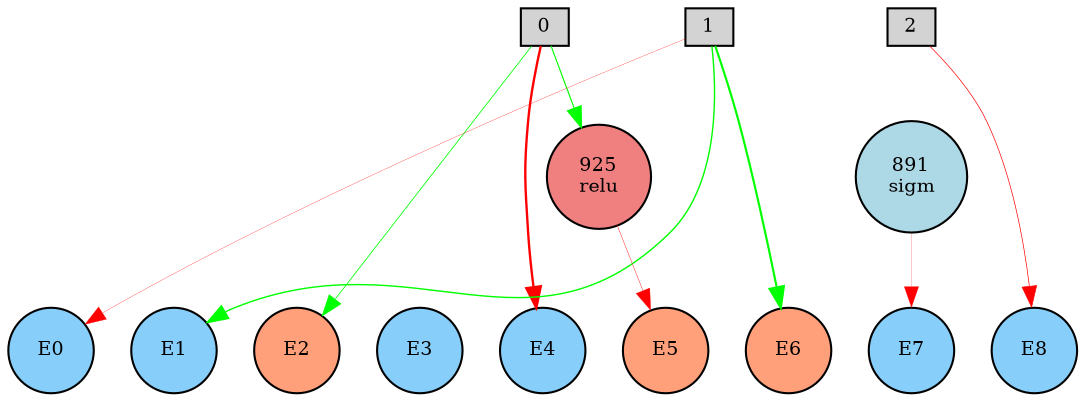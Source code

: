 digraph {
	node [fontsize=9 height=0.2 shape=circle width=0.2]
	subgraph inputs {
		node [shape=box style=filled]
		rank=source
		0 [fillcolor=lightgray]
		1 [fillcolor=lightgray]
		0 -> 1 [style=invis]
		2 [fillcolor=lightgray]
		1 -> 2 [style=invis]
	}
	subgraph outputs {
		node [style=filled]
		rank=sink
		E0 [fillcolor=lightskyblue fontsize=9 height=0.2 shape=circle width=0.2]
		E1 [fillcolor=lightskyblue fontsize=9 height=0.2 shape=circle width=0.2]
		E0 -> E1 [style=invis]
		E2 [fillcolor=lightsalmon fontsize=9 height=0.2 shape=circle width=0.2]
		E1 -> E2 [style=invis]
		E3 [fillcolor=lightskyblue fontsize=9 height=0.2 shape=circle width=0.2]
		E2 -> E3 [style=invis]
		E4 [fillcolor=lightskyblue fontsize=9 height=0.2 shape=circle width=0.2]
		E3 -> E4 [style=invis]
		E5 [fillcolor=lightsalmon fontsize=9 height=0.2 shape=circle width=0.2]
		E4 -> E5 [style=invis]
		E6 [fillcolor=lightsalmon fontsize=9 height=0.2 shape=circle width=0.2]
		E5 -> E6 [style=invis]
		E7 [fillcolor=lightskyblue fontsize=9 height=0.2 shape=circle width=0.2]
		E6 -> E7 [style=invis]
		E8 [fillcolor=lightskyblue fontsize=9 height=0.2 shape=circle width=0.2]
		E7 -> E8 [style=invis]
	}
	891 [label="891
sigm" fillcolor=lightblue style=filled]
	925 [label="925
relu" fillcolor=lightcoral style=filled]
	1 -> E1 [color=green penwidth=0.6723948795700179 style=solid]
	1 -> E6 [color=green penwidth=1.0361200368976504 style=solid]
	0 -> E4 [color=red penwidth=1.137014850885568 style=solid]
	1 -> E0 [color=red penwidth=0.1394518068116231 style=solid]
	2 -> E8 [color=red penwidth=0.3302116411549958 style=solid]
	0 -> E2 [color=green penwidth=0.38992748621447526 style=solid]
	891 -> E7 [color=red penwidth=0.10109853746254871 style=solid]
	0 -> 925 [color=green penwidth=0.5479766561610193 style=solid]
	925 -> E5 [color=red penwidth=0.19588202703496488 style=solid]
}
